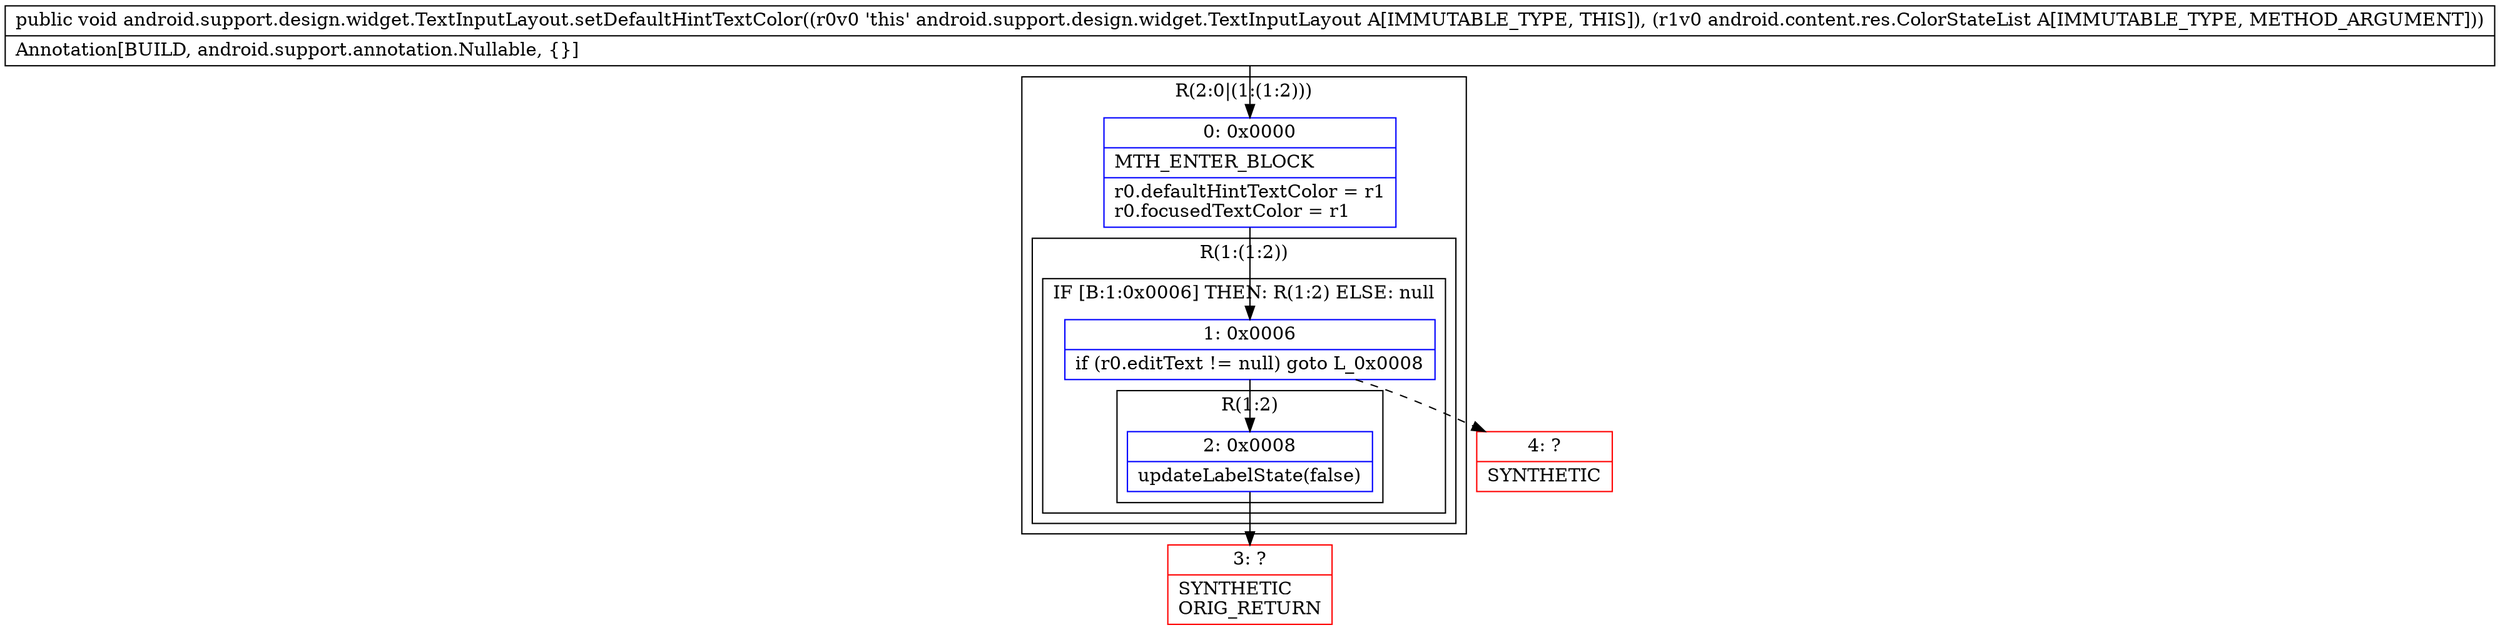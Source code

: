 digraph "CFG forandroid.support.design.widget.TextInputLayout.setDefaultHintTextColor(Landroid\/content\/res\/ColorStateList;)V" {
subgraph cluster_Region_1166847287 {
label = "R(2:0|(1:(1:2)))";
node [shape=record,color=blue];
Node_0 [shape=record,label="{0\:\ 0x0000|MTH_ENTER_BLOCK\l|r0.defaultHintTextColor = r1\lr0.focusedTextColor = r1\l}"];
subgraph cluster_Region_1810933511 {
label = "R(1:(1:2))";
node [shape=record,color=blue];
subgraph cluster_IfRegion_554025299 {
label = "IF [B:1:0x0006] THEN: R(1:2) ELSE: null";
node [shape=record,color=blue];
Node_1 [shape=record,label="{1\:\ 0x0006|if (r0.editText != null) goto L_0x0008\l}"];
subgraph cluster_Region_45614531 {
label = "R(1:2)";
node [shape=record,color=blue];
Node_2 [shape=record,label="{2\:\ 0x0008|updateLabelState(false)\l}"];
}
}
}
}
Node_3 [shape=record,color=red,label="{3\:\ ?|SYNTHETIC\lORIG_RETURN\l}"];
Node_4 [shape=record,color=red,label="{4\:\ ?|SYNTHETIC\l}"];
MethodNode[shape=record,label="{public void android.support.design.widget.TextInputLayout.setDefaultHintTextColor((r0v0 'this' android.support.design.widget.TextInputLayout A[IMMUTABLE_TYPE, THIS]), (r1v0 android.content.res.ColorStateList A[IMMUTABLE_TYPE, METHOD_ARGUMENT]))  | Annotation[BUILD, android.support.annotation.Nullable, \{\}]\l}"];
MethodNode -> Node_0;
Node_0 -> Node_1;
Node_1 -> Node_2;
Node_1 -> Node_4[style=dashed];
Node_2 -> Node_3;
}

